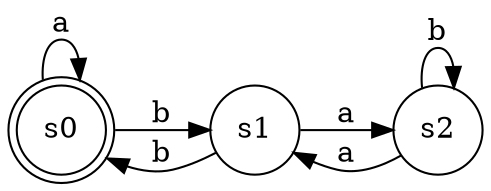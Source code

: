 digraph finite_state_machine {
	rankdir=LR size="8,5"
	node [shape=circle]
	node [shape=doublecircle]
	s0
	node [shape=doublecircle]
	s0
	node [shape=circle]
	s0 -> s0 [label=a]
	s0 -> s1 [label=b]
	s1 -> s2 [label=a]
	s1 -> s0 [label=b]
	s2 -> s2 [label=b]
	s2 -> s1 [label=a]
}
